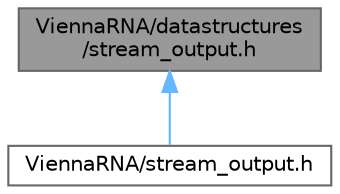 digraph "ViennaRNA/datastructures/stream_output.h"
{
 // INTERACTIVE_SVG=YES
 // LATEX_PDF_SIZE
  bgcolor="transparent";
  edge [fontname=Helvetica,fontsize=10,labelfontname=Helvetica,labelfontsize=10];
  node [fontname=Helvetica,fontsize=10,shape=box,height=0.2,width=0.4];
  Node1 [label="ViennaRNA/datastructures\l/stream_output.h",height=0.2,width=0.4,color="gray40", fillcolor="grey60", style="filled", fontcolor="black",tooltip="An implementation of a buffered, ordered stream output data structure."];
  Node1 -> Node2 [dir="back",color="steelblue1",style="solid"];
  Node2 [label="ViennaRNA/stream_output.h",height=0.2,width=0.4,color="grey40", fillcolor="white", style="filled",URL="$stream__output_8h.html",tooltip="Use ViennaRNA/datastructures/stream_output.h instead."];
}
